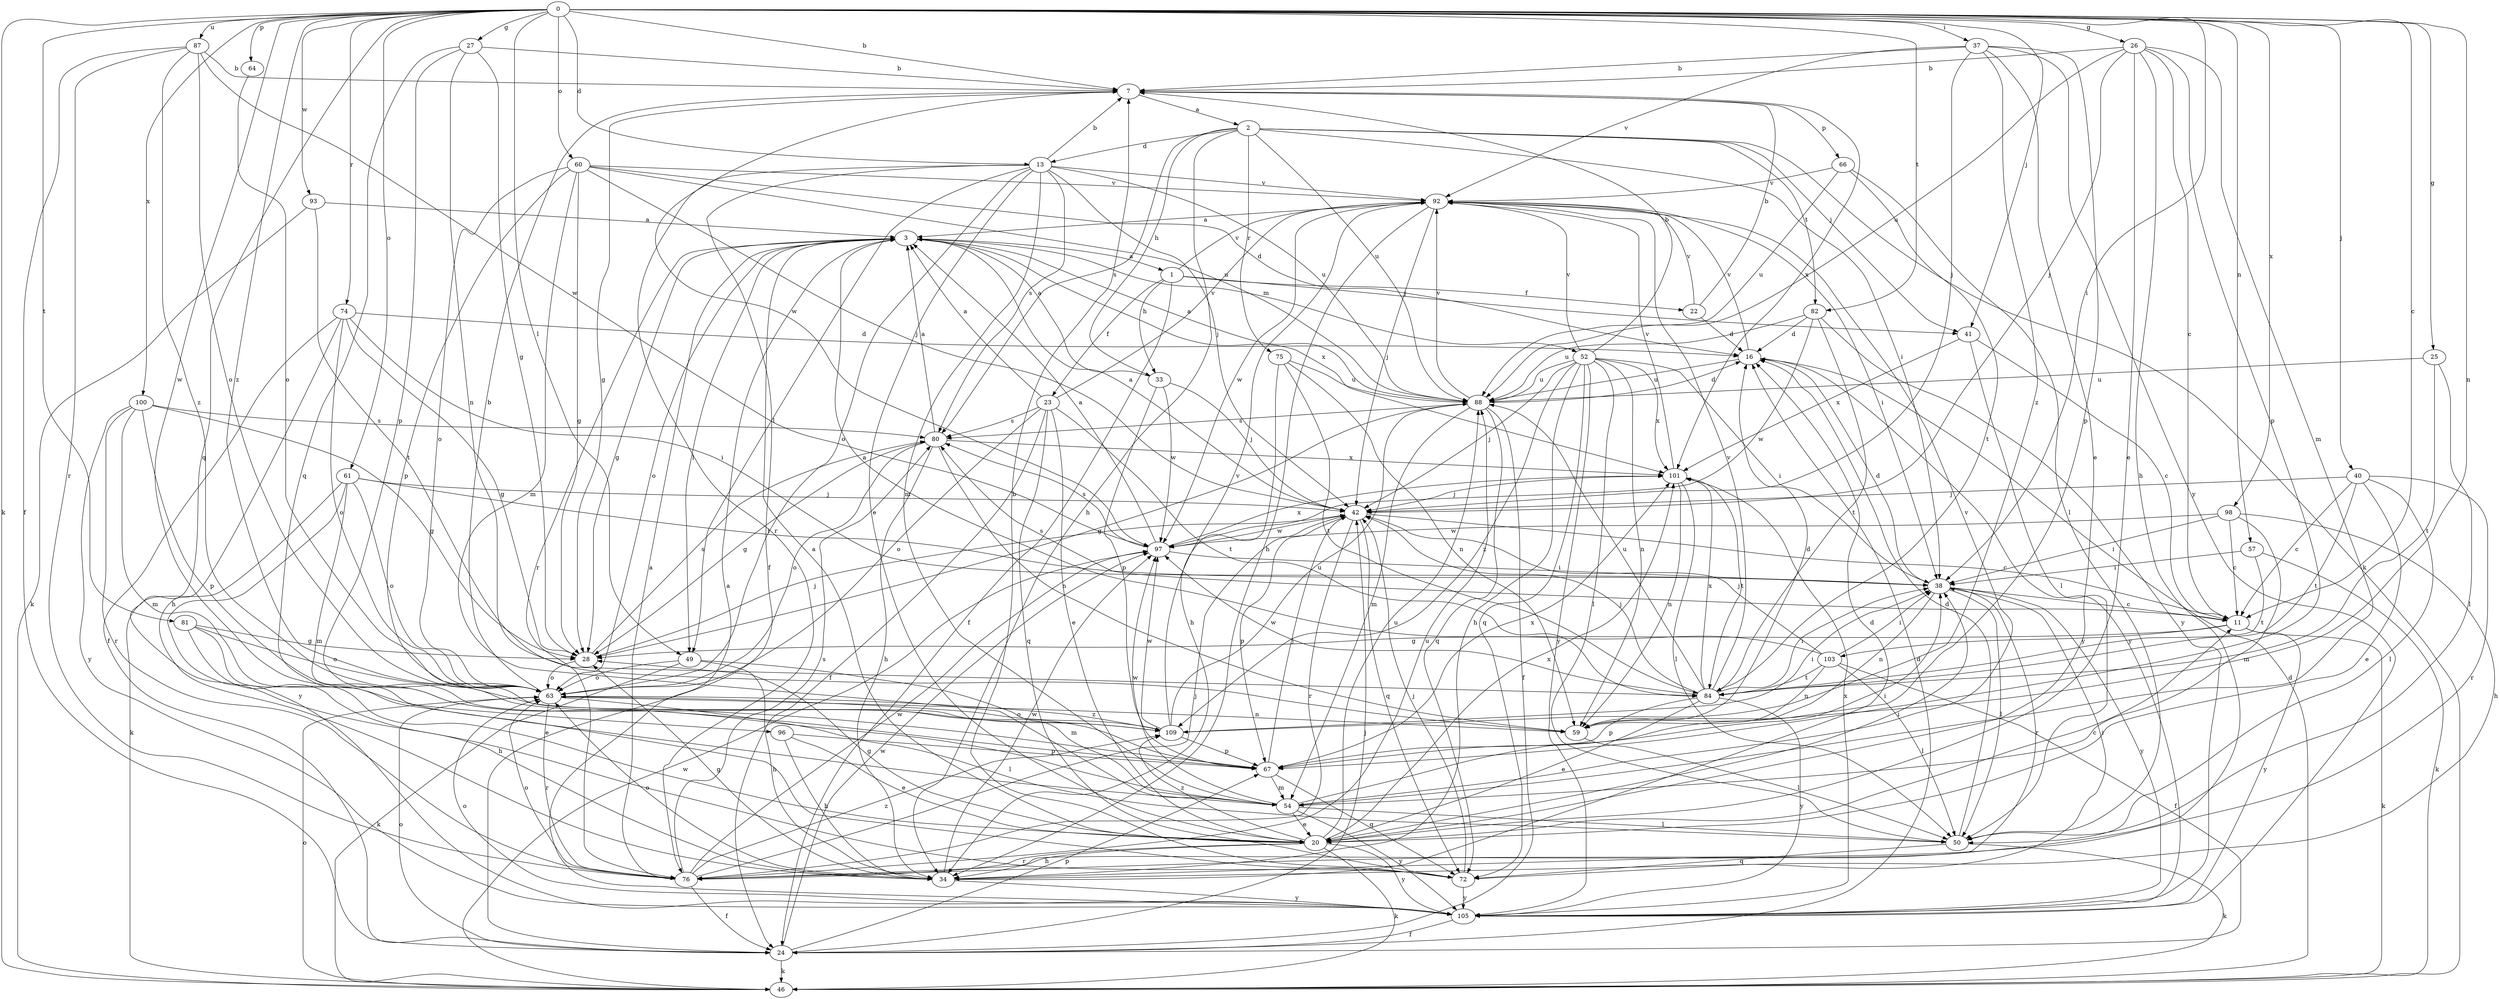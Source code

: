 strict digraph  {
0;
1;
2;
3;
7;
11;
13;
16;
20;
22;
23;
24;
25;
26;
27;
28;
33;
34;
37;
38;
40;
41;
42;
46;
49;
50;
52;
54;
57;
59;
60;
61;
63;
64;
66;
67;
72;
74;
75;
76;
80;
81;
82;
84;
87;
88;
92;
93;
96;
97;
98;
100;
101;
103;
105;
109;
0 -> 7  [label=b];
0 -> 11  [label=c];
0 -> 13  [label=d];
0 -> 25  [label=g];
0 -> 26  [label=g];
0 -> 27  [label=g];
0 -> 37  [label=i];
0 -> 38  [label=i];
0 -> 40  [label=j];
0 -> 41  [label=j];
0 -> 46  [label=k];
0 -> 49  [label=l];
0 -> 57  [label=n];
0 -> 59  [label=n];
0 -> 60  [label=o];
0 -> 61  [label=o];
0 -> 64  [label=p];
0 -> 72  [label=q];
0 -> 74  [label=r];
0 -> 81  [label=t];
0 -> 82  [label=t];
0 -> 87  [label=u];
0 -> 93  [label=w];
0 -> 96  [label=w];
0 -> 98  [label=x];
0 -> 100  [label=x];
0 -> 109  [label=z];
1 -> 22  [label=f];
1 -> 23  [label=f];
1 -> 24  [label=f];
1 -> 33  [label=h];
1 -> 41  [label=j];
1 -> 92  [label=v];
2 -> 13  [label=d];
2 -> 33  [label=h];
2 -> 34  [label=h];
2 -> 38  [label=i];
2 -> 41  [label=j];
2 -> 46  [label=k];
2 -> 75  [label=r];
2 -> 80  [label=s];
2 -> 82  [label=t];
2 -> 88  [label=u];
3 -> 1  [label=a];
3 -> 28  [label=g];
3 -> 49  [label=l];
3 -> 52  [label=m];
3 -> 63  [label=o];
3 -> 76  [label=r];
3 -> 101  [label=x];
7 -> 2  [label=a];
7 -> 28  [label=g];
7 -> 66  [label=p];
7 -> 97  [label=w];
7 -> 101  [label=x];
11 -> 28  [label=g];
11 -> 46  [label=k];
11 -> 80  [label=s];
11 -> 103  [label=y];
11 -> 105  [label=y];
13 -> 7  [label=b];
13 -> 20  [label=e];
13 -> 24  [label=f];
13 -> 42  [label=j];
13 -> 49  [label=l];
13 -> 54  [label=m];
13 -> 63  [label=o];
13 -> 76  [label=r];
13 -> 80  [label=s];
13 -> 88  [label=u];
13 -> 92  [label=v];
16 -> 88  [label=u];
16 -> 92  [label=v];
16 -> 105  [label=y];
20 -> 3  [label=a];
20 -> 11  [label=c];
20 -> 28  [label=g];
20 -> 34  [label=h];
20 -> 38  [label=i];
20 -> 46  [label=k];
20 -> 76  [label=r];
20 -> 88  [label=u];
20 -> 101  [label=x];
20 -> 105  [label=y];
20 -> 109  [label=z];
22 -> 7  [label=b];
22 -> 16  [label=d];
22 -> 92  [label=v];
23 -> 3  [label=a];
23 -> 20  [label=e];
23 -> 24  [label=f];
23 -> 63  [label=o];
23 -> 72  [label=q];
23 -> 80  [label=s];
23 -> 84  [label=t];
23 -> 92  [label=v];
24 -> 16  [label=d];
24 -> 42  [label=j];
24 -> 46  [label=k];
24 -> 63  [label=o];
24 -> 67  [label=p];
24 -> 97  [label=w];
25 -> 50  [label=l];
25 -> 84  [label=t];
25 -> 88  [label=u];
26 -> 7  [label=b];
26 -> 11  [label=c];
26 -> 20  [label=e];
26 -> 34  [label=h];
26 -> 42  [label=j];
26 -> 54  [label=m];
26 -> 67  [label=p];
26 -> 88  [label=u];
27 -> 7  [label=b];
27 -> 28  [label=g];
27 -> 59  [label=n];
27 -> 67  [label=p];
27 -> 72  [label=q];
28 -> 42  [label=j];
28 -> 63  [label=o];
28 -> 80  [label=s];
33 -> 3  [label=a];
33 -> 42  [label=j];
33 -> 67  [label=p];
33 -> 97  [label=w];
34 -> 16  [label=d];
34 -> 28  [label=g];
34 -> 63  [label=o];
34 -> 97  [label=w];
34 -> 105  [label=y];
37 -> 7  [label=b];
37 -> 20  [label=e];
37 -> 42  [label=j];
37 -> 67  [label=p];
37 -> 92  [label=v];
37 -> 105  [label=y];
37 -> 109  [label=z];
38 -> 11  [label=c];
38 -> 16  [label=d];
38 -> 50  [label=l];
38 -> 59  [label=n];
38 -> 76  [label=r];
38 -> 105  [label=y];
40 -> 11  [label=c];
40 -> 20  [label=e];
40 -> 42  [label=j];
40 -> 50  [label=l];
40 -> 76  [label=r];
40 -> 84  [label=t];
41 -> 11  [label=c];
41 -> 50  [label=l];
41 -> 101  [label=x];
42 -> 3  [label=a];
42 -> 11  [label=c];
42 -> 67  [label=p];
42 -> 72  [label=q];
42 -> 76  [label=r];
42 -> 97  [label=w];
46 -> 16  [label=d];
46 -> 63  [label=o];
46 -> 97  [label=w];
49 -> 34  [label=h];
49 -> 46  [label=k];
49 -> 54  [label=m];
49 -> 63  [label=o];
50 -> 16  [label=d];
50 -> 46  [label=k];
50 -> 72  [label=q];
52 -> 7  [label=b];
52 -> 34  [label=h];
52 -> 38  [label=i];
52 -> 42  [label=j];
52 -> 50  [label=l];
52 -> 59  [label=n];
52 -> 72  [label=q];
52 -> 88  [label=u];
52 -> 92  [label=v];
52 -> 101  [label=x];
52 -> 105  [label=y];
52 -> 109  [label=z];
54 -> 20  [label=e];
54 -> 38  [label=i];
54 -> 50  [label=l];
54 -> 92  [label=v];
54 -> 97  [label=w];
54 -> 105  [label=y];
57 -> 38  [label=i];
57 -> 46  [label=k];
57 -> 84  [label=t];
59 -> 16  [label=d];
59 -> 50  [label=l];
60 -> 16  [label=d];
60 -> 28  [label=g];
60 -> 42  [label=j];
60 -> 54  [label=m];
60 -> 63  [label=o];
60 -> 67  [label=p];
60 -> 88  [label=u];
60 -> 92  [label=v];
61 -> 38  [label=i];
61 -> 42  [label=j];
61 -> 46  [label=k];
61 -> 54  [label=m];
61 -> 63  [label=o];
61 -> 105  [label=y];
63 -> 7  [label=b];
63 -> 50  [label=l];
63 -> 59  [label=n];
63 -> 76  [label=r];
63 -> 109  [label=z];
64 -> 63  [label=o];
66 -> 50  [label=l];
66 -> 84  [label=t];
66 -> 88  [label=u];
66 -> 92  [label=v];
67 -> 42  [label=j];
67 -> 54  [label=m];
67 -> 72  [label=q];
67 -> 101  [label=x];
72 -> 7  [label=b];
72 -> 38  [label=i];
72 -> 42  [label=j];
72 -> 105  [label=y];
74 -> 16  [label=d];
74 -> 24  [label=f];
74 -> 28  [label=g];
74 -> 34  [label=h];
74 -> 38  [label=i];
74 -> 63  [label=o];
75 -> 34  [label=h];
75 -> 59  [label=n];
75 -> 84  [label=t];
75 -> 88  [label=u];
76 -> 3  [label=a];
76 -> 24  [label=f];
76 -> 42  [label=j];
76 -> 63  [label=o];
76 -> 80  [label=s];
76 -> 88  [label=u];
76 -> 97  [label=w];
76 -> 109  [label=z];
80 -> 3  [label=a];
80 -> 28  [label=g];
80 -> 34  [label=h];
80 -> 59  [label=n];
80 -> 63  [label=o];
80 -> 101  [label=x];
81 -> 20  [label=e];
81 -> 28  [label=g];
81 -> 34  [label=h];
81 -> 63  [label=o];
82 -> 16  [label=d];
82 -> 84  [label=t];
82 -> 88  [label=u];
82 -> 97  [label=w];
82 -> 105  [label=y];
84 -> 20  [label=e];
84 -> 38  [label=i];
84 -> 42  [label=j];
84 -> 67  [label=p];
84 -> 88  [label=u];
84 -> 92  [label=v];
84 -> 97  [label=w];
84 -> 101  [label=x];
84 -> 105  [label=y];
87 -> 7  [label=b];
87 -> 24  [label=f];
87 -> 63  [label=o];
87 -> 76  [label=r];
87 -> 97  [label=w];
87 -> 109  [label=z];
88 -> 3  [label=a];
88 -> 16  [label=d];
88 -> 24  [label=f];
88 -> 28  [label=g];
88 -> 54  [label=m];
88 -> 72  [label=q];
88 -> 80  [label=s];
88 -> 92  [label=v];
92 -> 3  [label=a];
92 -> 34  [label=h];
92 -> 38  [label=i];
92 -> 42  [label=j];
92 -> 97  [label=w];
93 -> 3  [label=a];
93 -> 46  [label=k];
93 -> 84  [label=t];
96 -> 20  [label=e];
96 -> 34  [label=h];
96 -> 67  [label=p];
97 -> 3  [label=a];
97 -> 38  [label=i];
97 -> 80  [label=s];
97 -> 101  [label=x];
98 -> 11  [label=c];
98 -> 34  [label=h];
98 -> 38  [label=i];
98 -> 54  [label=m];
98 -> 97  [label=w];
100 -> 28  [label=g];
100 -> 54  [label=m];
100 -> 67  [label=p];
100 -> 76  [label=r];
100 -> 80  [label=s];
100 -> 105  [label=y];
101 -> 42  [label=j];
101 -> 50  [label=l];
101 -> 59  [label=n];
101 -> 84  [label=t];
101 -> 92  [label=v];
103 -> 3  [label=a];
103 -> 24  [label=f];
103 -> 38  [label=i];
103 -> 42  [label=j];
103 -> 50  [label=l];
103 -> 59  [label=n];
103 -> 84  [label=t];
105 -> 3  [label=a];
105 -> 24  [label=f];
105 -> 63  [label=o];
105 -> 101  [label=x];
109 -> 38  [label=i];
109 -> 63  [label=o];
109 -> 67  [label=p];
109 -> 88  [label=u];
109 -> 92  [label=v];
109 -> 97  [label=w];
}
